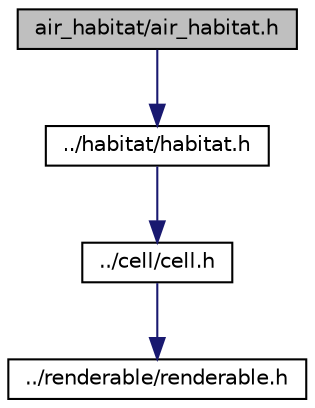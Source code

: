 digraph "air_habitat/air_habitat.h"
{
  edge [fontname="Helvetica",fontsize="10",labelfontname="Helvetica",labelfontsize="10"];
  node [fontname="Helvetica",fontsize="10",shape=record];
  Node1 [label="air_habitat/air_habitat.h",height=0.2,width=0.4,color="black", fillcolor="grey75", style="filled", fontcolor="black"];
  Node1 -> Node2 [color="midnightblue",fontsize="10",style="solid"];
  Node2 [label="../habitat/habitat.h",height=0.2,width=0.4,color="black", fillcolor="white", style="filled",URL="$habitat_8h.html"];
  Node2 -> Node3 [color="midnightblue",fontsize="10",style="solid"];
  Node3 [label="../cell/cell.h",height=0.2,width=0.4,color="black", fillcolor="white", style="filled",URL="$cell_8h.html"];
  Node3 -> Node4 [color="midnightblue",fontsize="10",style="solid"];
  Node4 [label="../renderable/renderable.h",height=0.2,width=0.4,color="black", fillcolor="white", style="filled",URL="$renderable_8h.html"];
}
